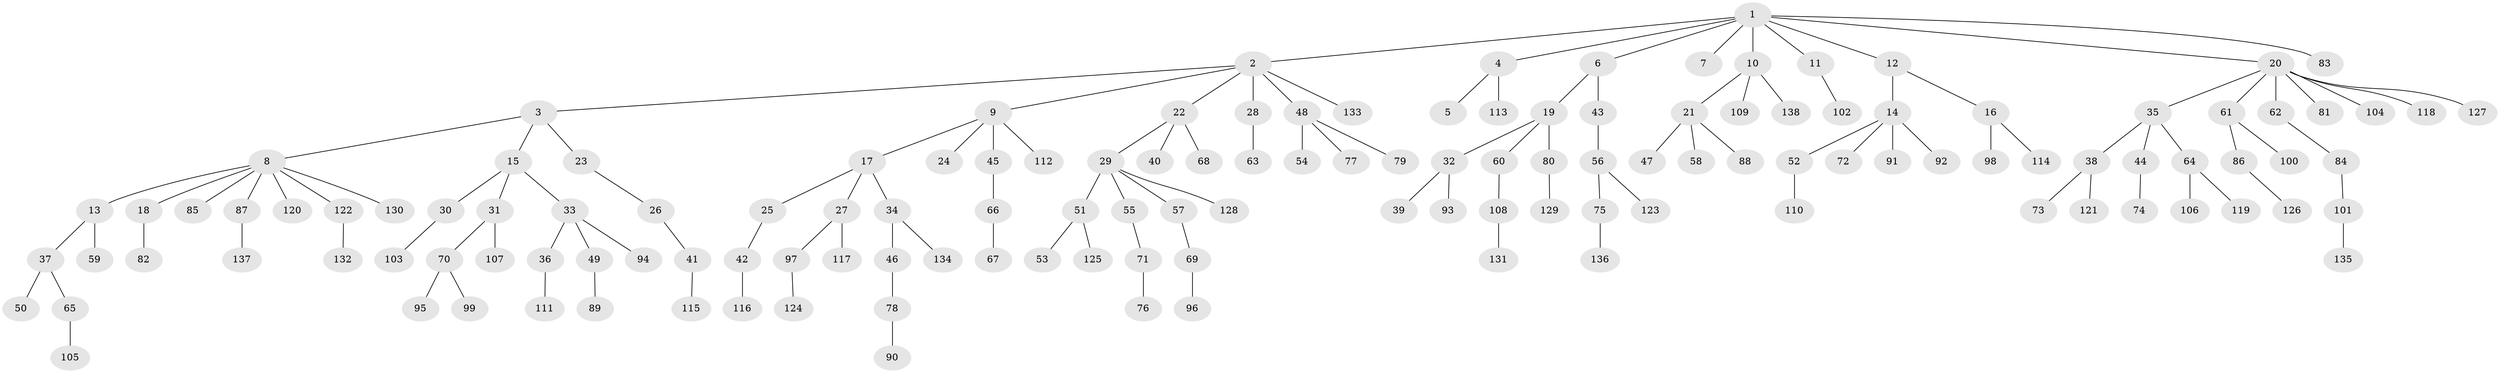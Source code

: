 // coarse degree distribution, {8: 0.01, 6: 0.02, 2: 0.21, 3: 0.06, 9: 0.01, 5: 0.04, 4: 0.05, 1: 0.59, 10: 0.01}
// Generated by graph-tools (version 1.1) at 2025/52/02/27/25 19:52:13]
// undirected, 138 vertices, 137 edges
graph export_dot {
graph [start="1"]
  node [color=gray90,style=filled];
  1;
  2;
  3;
  4;
  5;
  6;
  7;
  8;
  9;
  10;
  11;
  12;
  13;
  14;
  15;
  16;
  17;
  18;
  19;
  20;
  21;
  22;
  23;
  24;
  25;
  26;
  27;
  28;
  29;
  30;
  31;
  32;
  33;
  34;
  35;
  36;
  37;
  38;
  39;
  40;
  41;
  42;
  43;
  44;
  45;
  46;
  47;
  48;
  49;
  50;
  51;
  52;
  53;
  54;
  55;
  56;
  57;
  58;
  59;
  60;
  61;
  62;
  63;
  64;
  65;
  66;
  67;
  68;
  69;
  70;
  71;
  72;
  73;
  74;
  75;
  76;
  77;
  78;
  79;
  80;
  81;
  82;
  83;
  84;
  85;
  86;
  87;
  88;
  89;
  90;
  91;
  92;
  93;
  94;
  95;
  96;
  97;
  98;
  99;
  100;
  101;
  102;
  103;
  104;
  105;
  106;
  107;
  108;
  109;
  110;
  111;
  112;
  113;
  114;
  115;
  116;
  117;
  118;
  119;
  120;
  121;
  122;
  123;
  124;
  125;
  126;
  127;
  128;
  129;
  130;
  131;
  132;
  133;
  134;
  135;
  136;
  137;
  138;
  1 -- 2;
  1 -- 4;
  1 -- 6;
  1 -- 7;
  1 -- 10;
  1 -- 11;
  1 -- 12;
  1 -- 20;
  1 -- 83;
  2 -- 3;
  2 -- 9;
  2 -- 22;
  2 -- 28;
  2 -- 48;
  2 -- 133;
  3 -- 8;
  3 -- 15;
  3 -- 23;
  4 -- 5;
  4 -- 113;
  6 -- 19;
  6 -- 43;
  8 -- 13;
  8 -- 18;
  8 -- 85;
  8 -- 87;
  8 -- 120;
  8 -- 122;
  8 -- 130;
  9 -- 17;
  9 -- 24;
  9 -- 45;
  9 -- 112;
  10 -- 21;
  10 -- 109;
  10 -- 138;
  11 -- 102;
  12 -- 14;
  12 -- 16;
  13 -- 37;
  13 -- 59;
  14 -- 52;
  14 -- 72;
  14 -- 91;
  14 -- 92;
  15 -- 30;
  15 -- 31;
  15 -- 33;
  16 -- 98;
  16 -- 114;
  17 -- 25;
  17 -- 27;
  17 -- 34;
  18 -- 82;
  19 -- 32;
  19 -- 60;
  19 -- 80;
  20 -- 35;
  20 -- 61;
  20 -- 62;
  20 -- 81;
  20 -- 104;
  20 -- 118;
  20 -- 127;
  21 -- 47;
  21 -- 58;
  21 -- 88;
  22 -- 29;
  22 -- 40;
  22 -- 68;
  23 -- 26;
  25 -- 42;
  26 -- 41;
  27 -- 97;
  27 -- 117;
  28 -- 63;
  29 -- 51;
  29 -- 55;
  29 -- 57;
  29 -- 128;
  30 -- 103;
  31 -- 70;
  31 -- 107;
  32 -- 39;
  32 -- 93;
  33 -- 36;
  33 -- 49;
  33 -- 94;
  34 -- 46;
  34 -- 134;
  35 -- 38;
  35 -- 44;
  35 -- 64;
  36 -- 111;
  37 -- 50;
  37 -- 65;
  38 -- 73;
  38 -- 121;
  41 -- 115;
  42 -- 116;
  43 -- 56;
  44 -- 74;
  45 -- 66;
  46 -- 78;
  48 -- 54;
  48 -- 77;
  48 -- 79;
  49 -- 89;
  51 -- 53;
  51 -- 125;
  52 -- 110;
  55 -- 71;
  56 -- 75;
  56 -- 123;
  57 -- 69;
  60 -- 108;
  61 -- 86;
  61 -- 100;
  62 -- 84;
  64 -- 106;
  64 -- 119;
  65 -- 105;
  66 -- 67;
  69 -- 96;
  70 -- 95;
  70 -- 99;
  71 -- 76;
  75 -- 136;
  78 -- 90;
  80 -- 129;
  84 -- 101;
  86 -- 126;
  87 -- 137;
  97 -- 124;
  101 -- 135;
  108 -- 131;
  122 -- 132;
}
